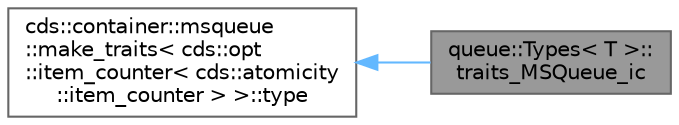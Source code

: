 digraph "queue::Types&lt; T &gt;::traits_MSQueue_ic"
{
 // LATEX_PDF_SIZE
  bgcolor="transparent";
  edge [fontname=Helvetica,fontsize=10,labelfontname=Helvetica,labelfontsize=10];
  node [fontname=Helvetica,fontsize=10,shape=box,height=0.2,width=0.4];
  rankdir="LR";
  Node1 [id="Node000001",label="queue::Types\< T \>::\ltraits_MSQueue_ic",height=0.2,width=0.4,color="gray40", fillcolor="grey60", style="filled", fontcolor="black",tooltip=" "];
  Node2 -> Node1 [id="edge2_Node000001_Node000002",dir="back",color="steelblue1",style="solid",tooltip=" "];
  Node2 [id="Node000002",label="cds::container::msqueue\l::make_traits\< cds::opt\l::item_counter\< cds::atomicity\l::item_counter \> \>::type",height=0.2,width=0.4,color="gray40", fillcolor="white", style="filled",tooltip=" "];
}
